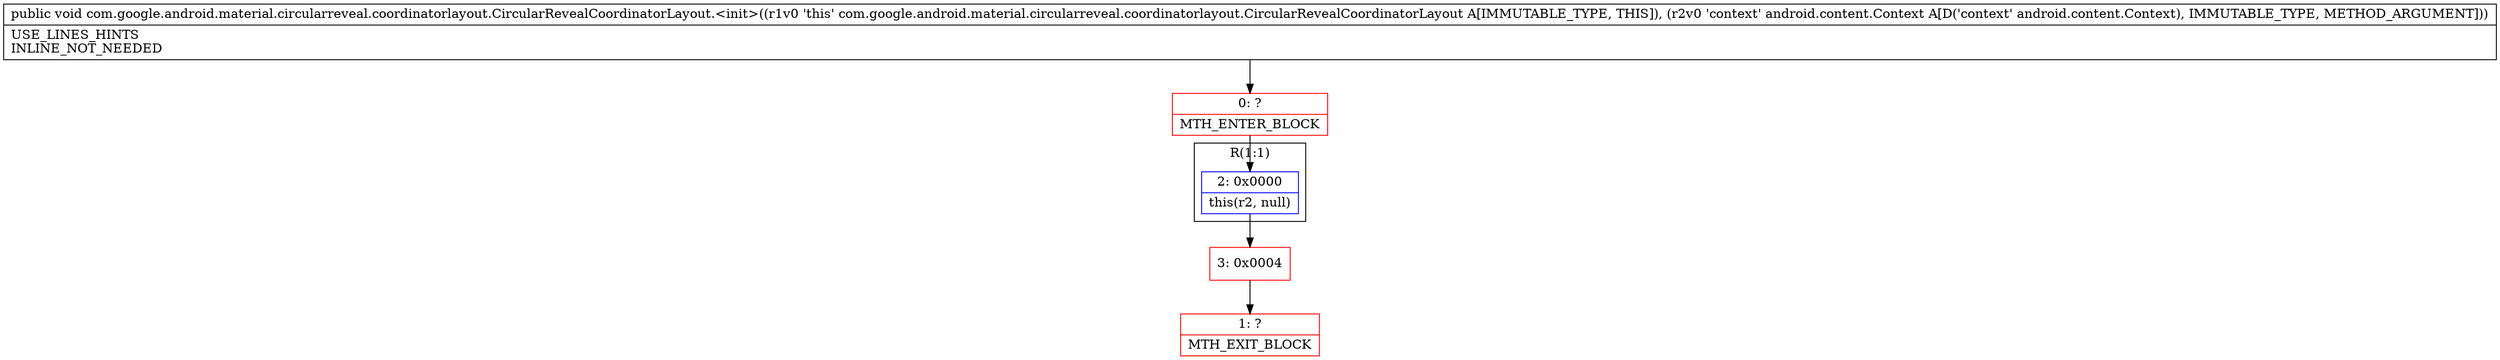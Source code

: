 digraph "CFG forcom.google.android.material.circularreveal.coordinatorlayout.CircularRevealCoordinatorLayout.\<init\>(Landroid\/content\/Context;)V" {
subgraph cluster_Region_892008919 {
label = "R(1:1)";
node [shape=record,color=blue];
Node_2 [shape=record,label="{2\:\ 0x0000|this(r2, null)\l}"];
}
Node_0 [shape=record,color=red,label="{0\:\ ?|MTH_ENTER_BLOCK\l}"];
Node_3 [shape=record,color=red,label="{3\:\ 0x0004}"];
Node_1 [shape=record,color=red,label="{1\:\ ?|MTH_EXIT_BLOCK\l}"];
MethodNode[shape=record,label="{public void com.google.android.material.circularreveal.coordinatorlayout.CircularRevealCoordinatorLayout.\<init\>((r1v0 'this' com.google.android.material.circularreveal.coordinatorlayout.CircularRevealCoordinatorLayout A[IMMUTABLE_TYPE, THIS]), (r2v0 'context' android.content.Context A[D('context' android.content.Context), IMMUTABLE_TYPE, METHOD_ARGUMENT]))  | USE_LINES_HINTS\lINLINE_NOT_NEEDED\l}"];
MethodNode -> Node_0;Node_2 -> Node_3;
Node_0 -> Node_2;
Node_3 -> Node_1;
}

